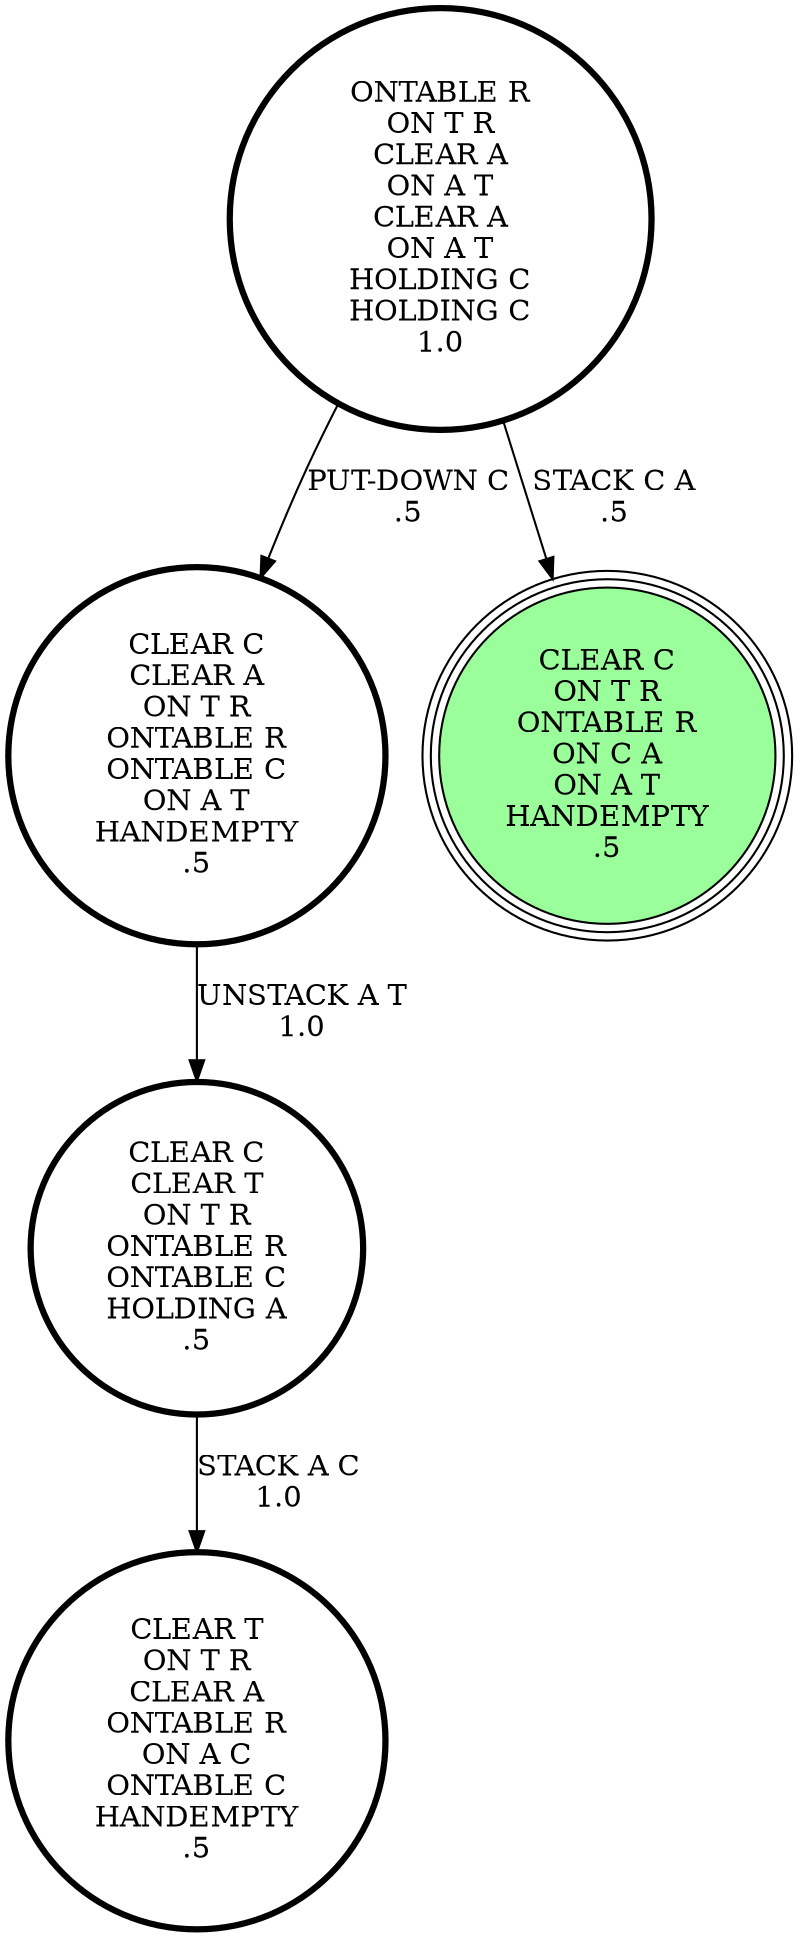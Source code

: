 digraph {
"CLEAR C\nCLEAR A\nON T R\nONTABLE R\nONTABLE C\nON A T\nHANDEMPTY\n.5\n" -> "CLEAR C\nCLEAR T\nON T R\nONTABLE R\nONTABLE C\nHOLDING A\n.5\n"[label="UNSTACK A T\n1.0\n"];
"CLEAR C\nCLEAR T\nON T R\nONTABLE R\nONTABLE C\nHOLDING A\n.5\n" -> "CLEAR T\nON T R\nCLEAR A\nONTABLE R\nON A C\nONTABLE C\nHANDEMPTY\n.5\n"[label="STACK A C\n1.0\n"];
"ONTABLE R\nON T R\nCLEAR A\nON A T\nCLEAR A\nON A T\nHOLDING C\nHOLDING C\n1.0\n" -> "CLEAR C\nON T R\nONTABLE R\nON C A\nON A T\nHANDEMPTY\n.5\n"[label="STACK C A\n.5\n"];
"ONTABLE R\nON T R\nCLEAR A\nON A T\nCLEAR A\nON A T\nHOLDING C\nHOLDING C\n1.0\n" -> "CLEAR C\nCLEAR A\nON T R\nONTABLE R\nONTABLE C\nON A T\nHANDEMPTY\n.5\n"[label="PUT-DOWN C\n.5\n"];
"CLEAR C\nON T R\nONTABLE R\nON C A\nON A T\nHANDEMPTY\n.5\n" [shape=circle, style=filled, fillcolor=palegreen1, peripheries=3];
"CLEAR T\nON T R\nCLEAR A\nONTABLE R\nON A C\nONTABLE C\nHANDEMPTY\n.5\n" [shape=circle, penwidth=3];
"CLEAR C\nON T R\nONTABLE R\nON C A\nON A T\nHANDEMPTY\n.5\n" [shape=circle, style=filled, fillcolor=palegreen1, peripheries=3];
"ONTABLE R\nON T R\nCLEAR A\nON A T\nCLEAR A\nON A T\nHOLDING C\nHOLDING C\n1.0\n" [shape=circle, penwidth=3];
"CLEAR C\nCLEAR A\nON T R\nONTABLE R\nONTABLE C\nON A T\nHANDEMPTY\n.5\n" [shape=circle, penwidth=3];
"CLEAR C\nCLEAR T\nON T R\nONTABLE R\nONTABLE C\nHOLDING A\n.5\n" [shape=circle, penwidth=3];
"CLEAR T\nON T R\nCLEAR A\nONTABLE R\nON A C\nONTABLE C\nHANDEMPTY\n.5\n" [shape=circle, penwidth=3];
}
